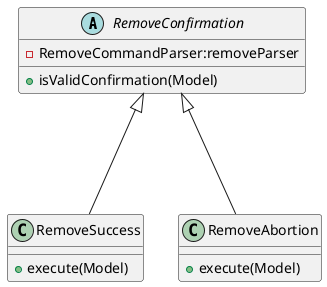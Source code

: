 @startuml

abstract class RemoveConfirmation {
    -RemoveCommandParser:removeParser
    +isValidConfirmation(Model)
}

RemoveConfirmation <|--- RemoveSuccess
RemoveConfirmation <|--- RemoveAbortion

class RemoveSuccess {
    +execute(Model)
}

class RemoveAbortion {
    +execute(Model)
}

@enduml
